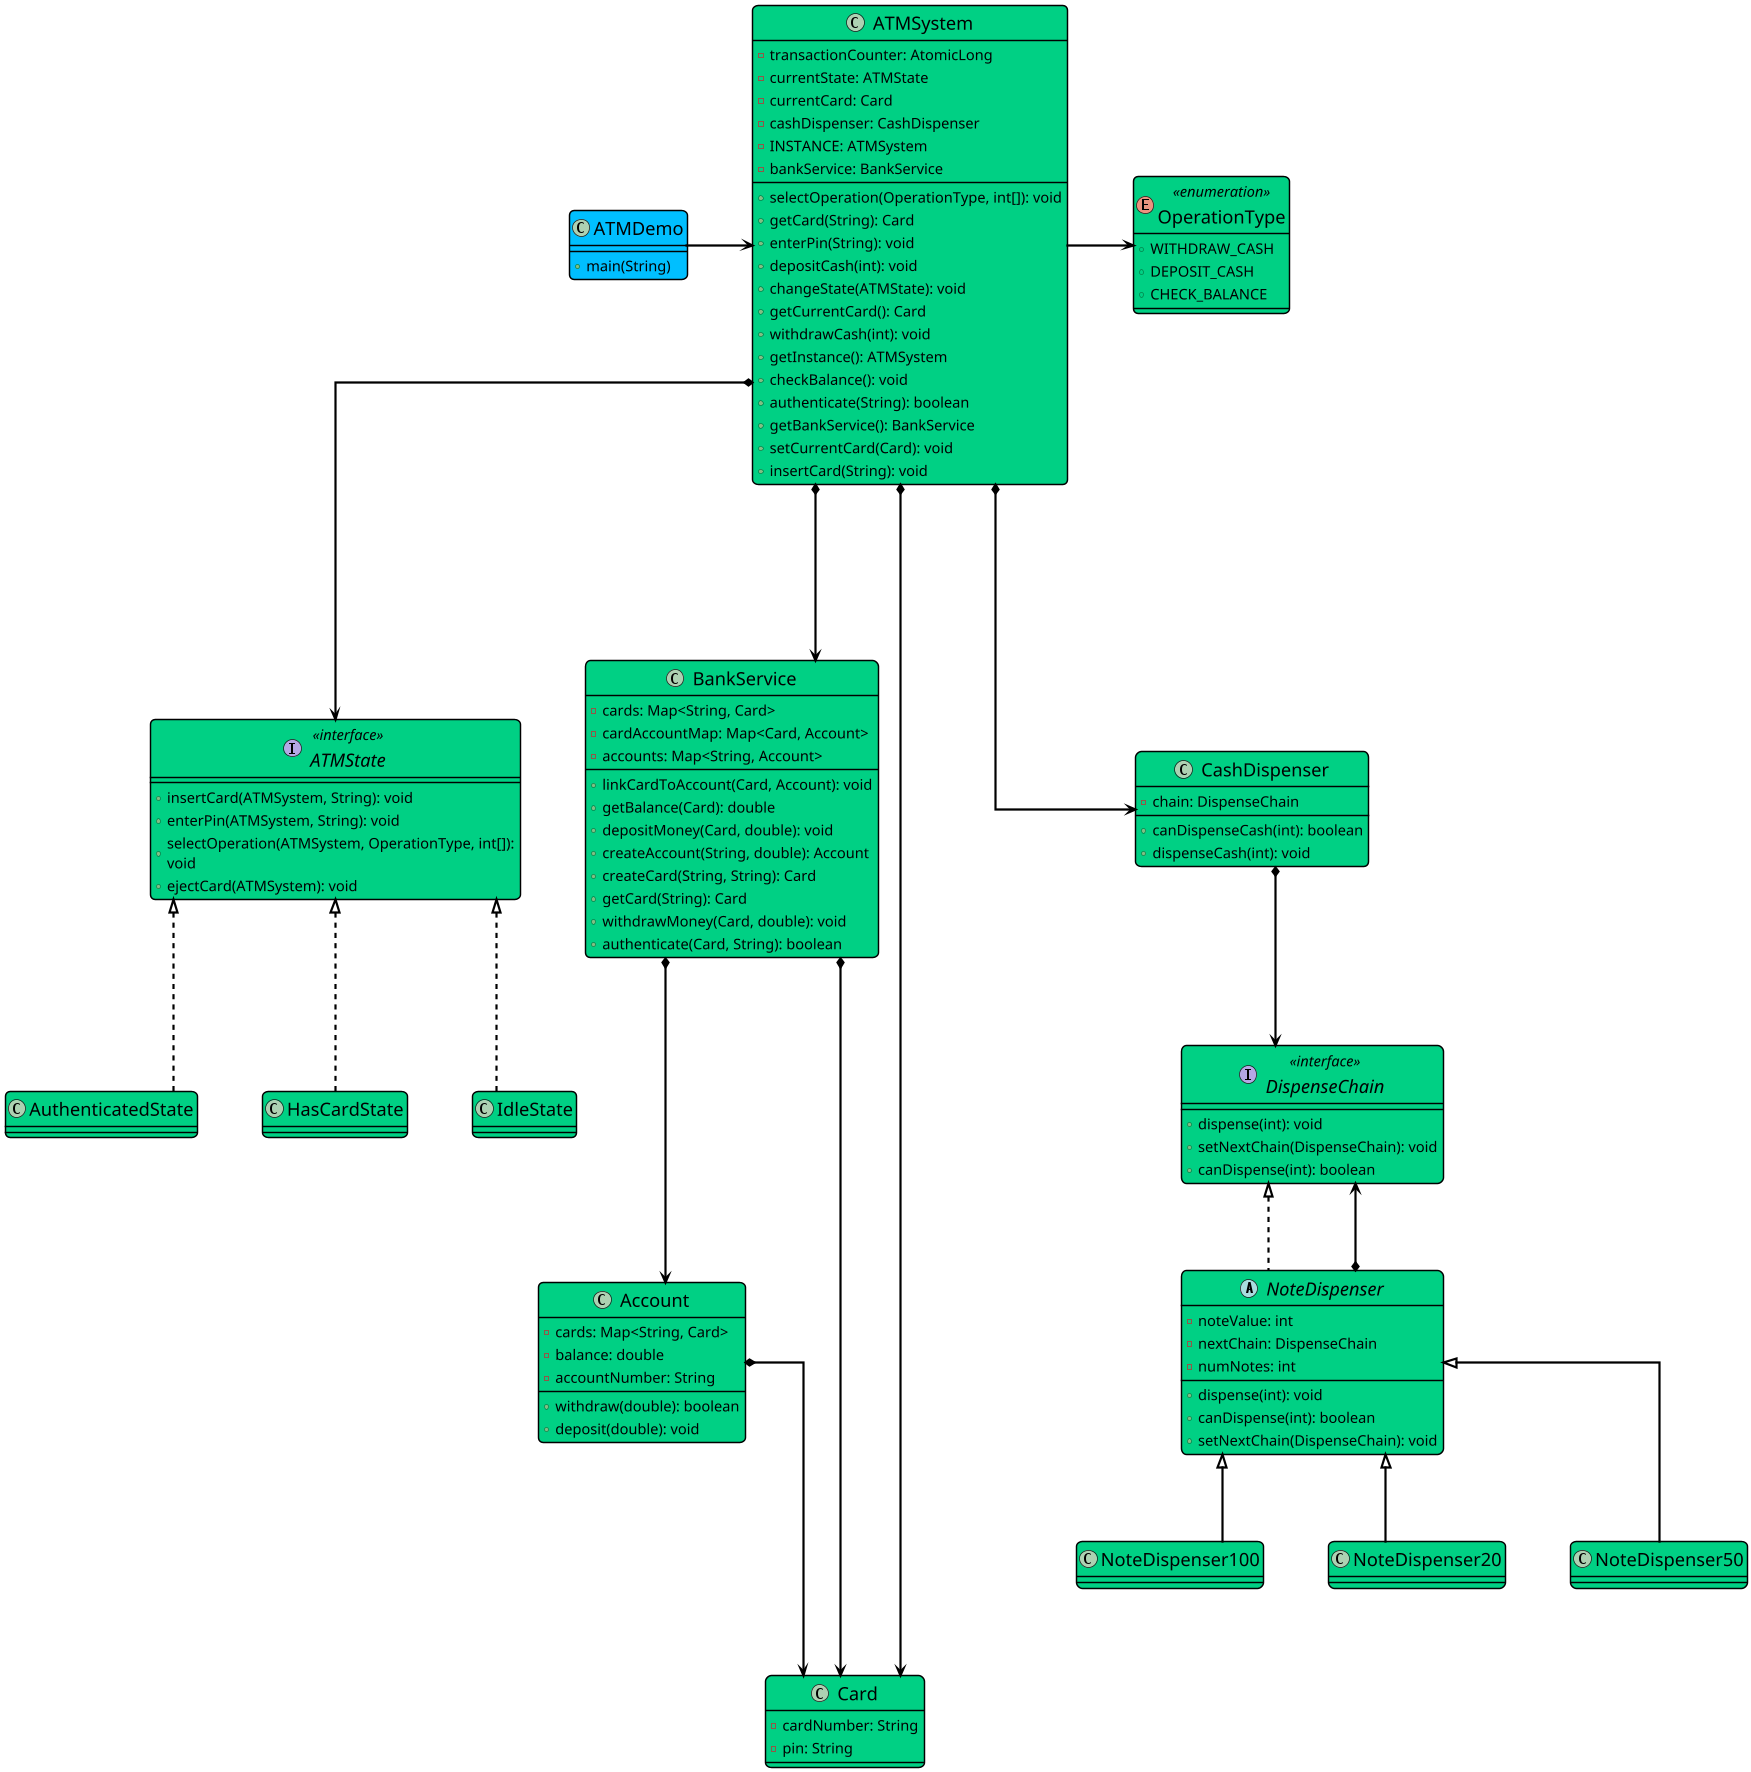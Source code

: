 @startuml

top to bottom direction
skinparam linetype ortho

skinparam backgroundColor transparent
skinparam wrapWidth 500
skinparam roundCorner 15
skinparam defaultFontSize 20
skinparam defaultFontColor black
skinparam ArrowColor black
skinparam Padding 2
skinparam dpi 70
skinparam nodesep 90
skinparam ranksep 120

skinparam class {
  BackgroundColor #00d084
  BorderColor black
  ArrowColor black
  FontSize 25
  BorderThickness 2
  ArrowThickness 3
}

class ATMSystem {
  - transactionCounter: AtomicLong
  - currentState: ATMState
  - currentCard: Card
  - cashDispenser: CashDispenser
  - INSTANCE: ATMSystem
  - bankService: BankService
  + selectOperation(OperationType, int[]): void
  + getCard(String): Card
  + enterPin(String): void
  + depositCash(int): void
  + changeState(ATMState): void
  + getCurrentCard(): Card
  + withdrawCash(int): void
  + getInstance(): ATMSystem
  + checkBalance(): void
  + authenticate(String): boolean
  + getBankService(): BankService
  + setCurrentCard(Card): void
  + insertCard(String): void
}
interface ATMState << interface >> {
  + insertCard(ATMSystem, String): void
  + enterPin(ATMSystem, String): void
  + selectOperation(ATMSystem, OperationType, int[]): void
  + ejectCard(ATMSystem): void
}
class Account {
  - cards: Map<String, Card>
  - balance: double
  - accountNumber: String
  + withdraw(double): boolean
  + deposit(double): void
}
class AuthenticatedState {
}
class BankService {
  - cards: Map<String, Card>
  - cardAccountMap: Map<Card, Account>
  - accounts: Map<String, Account>
  + linkCardToAccount(Card, Account): void
  + getBalance(Card): double
  + depositMoney(Card, double): void
  + createAccount(String, double): Account
  + createCard(String, String): Card
  + getCard(String): Card
  + withdrawMoney(Card, double): void
  + authenticate(Card, String): boolean
}
class Card {
  - cardNumber: String
  - pin: String
}
class CashDispenser {
  - chain: DispenseChain
  + canDispenseCash(int): boolean
  + dispenseCash(int): void
}
interface DispenseChain << interface >> {
  + dispense(int): void
  + setNextChain(DispenseChain): void
  + canDispense(int): boolean
}
class HasCardState {
}
class IdleState {
}
abstract class NoteDispenser {
  - noteValue: int
  - nextChain: DispenseChain
  - numNotes: int
  + dispense(int): void
  + canDispense(int): boolean
  + setNextChain(DispenseChain): void
}
class NoteDispenser100
class NoteDispenser20
class NoteDispenser50
enum OperationType << enumeration >> {
  + WITHDRAW_CASH
  + DEPOSIT_CASH
  + CHECK_BALANCE
}

class ATMDemo #00bfff {
    + main(String)
}

ATMSystem                *-[plain]--> ATMState
ATMSystem                *-[plain]--> BankService
ATMSystem                *-[plain]-> Card
ATMSystem                *-[plain]--> CashDispenser
ATMSystem                -[plain]right-> OperationType
Account            *-[plain]--> Card
ATMState           ^-[dashed]- AuthenticatedState
BankService        *-[plain]--> Account
BankService        *-[plain]-> Card
CashDispenser      *-[plain]-> DispenseChain
ATMState           ^-[dashed]- HasCardState
ATMState           ^-[dashed]- IdleState
DispenseChain      ^-[dashed]- NoteDispenser
NoteDispenser      *-[plain]-> DispenseChain
NoteDispenser      ^-[plain]- NoteDispenser100
NoteDispenser      ^-[plain]- NoteDispenser20
NoteDispenser      ^-[plain]- NoteDispenser50
ATMDemo            -[plain]right-> ATMSystem
@enduml
